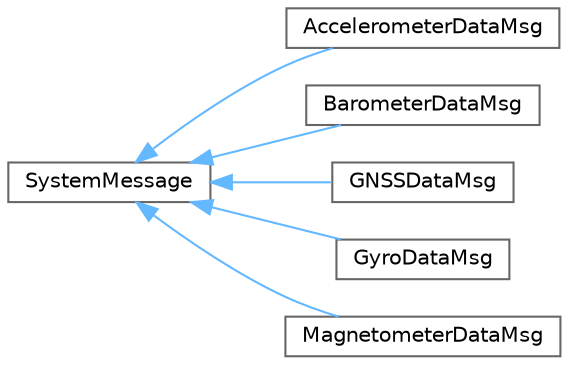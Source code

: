 digraph "Graphical Class Hierarchy"
{
 // LATEX_PDF_SIZE
  bgcolor="transparent";
  edge [fontname=Helvetica,fontsize=10,labelfontname=Helvetica,labelfontsize=10];
  node [fontname=Helvetica,fontsize=10,shape=box,height=0.2,width=0.4];
  rankdir="LR";
  Node0 [label="SystemMessage",height=0.2,width=0.4,color="grey40", fillcolor="white", style="filled",URL="$classSystemMessage.html",tooltip=" "];
  Node0 -> Node1 [dir="back",color="steelblue1",style="solid"];
  Node1 [label="AccelerometerDataMsg",height=0.2,width=0.4,color="grey40", fillcolor="white", style="filled",URL="$structAccelerometerDataMsg.html",tooltip=" "];
  Node0 -> Node2 [dir="back",color="steelblue1",style="solid"];
  Node2 [label="BarometerDataMsg",height=0.2,width=0.4,color="grey40", fillcolor="white", style="filled",URL="$structBarometerDataMsg.html",tooltip=" "];
  Node0 -> Node3 [dir="back",color="steelblue1",style="solid"];
  Node3 [label="GNSSDataMsg",height=0.2,width=0.4,color="grey40", fillcolor="white", style="filled",URL="$structGNSSDataMsg.html",tooltip=" "];
  Node0 -> Node4 [dir="back",color="steelblue1",style="solid"];
  Node4 [label="GyroDataMsg",height=0.2,width=0.4,color="grey40", fillcolor="white", style="filled",URL="$structGyroDataMsg.html",tooltip=" "];
  Node0 -> Node5 [dir="back",color="steelblue1",style="solid"];
  Node5 [label="MagnetometerDataMsg",height=0.2,width=0.4,color="grey40", fillcolor="white", style="filled",URL="$structMagnetometerDataMsg.html",tooltip=" "];
}
